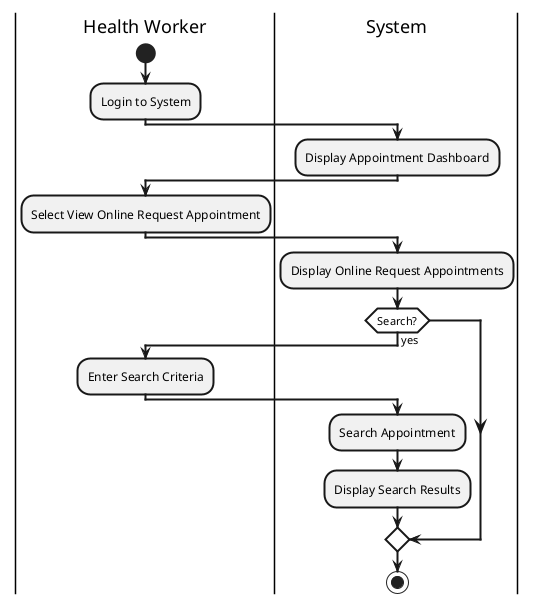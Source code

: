 @startuml
skinparam defaultTextAlignment center
skinparam ArrowThickness 2
skinparam ActivityBorderThickness 2
skinparam ActivityDiamondBackgroundColor white
skinparam ActivityDiamondBorderThickness 2

|Health Worker|
start
:Login to System;

|System|
:Display Appointment Dashboard;

|Health Worker|
:Select View Online Request Appointment;

|System|
:Display Online Request Appointments;

' <<extend>> Search Appointment
if (Search?) then (yes)
  |Health Worker|
  :Enter Search Criteria;
  |System|
  :Search Appointment;
  :Display Search Results;
endif

stop

@enduml 